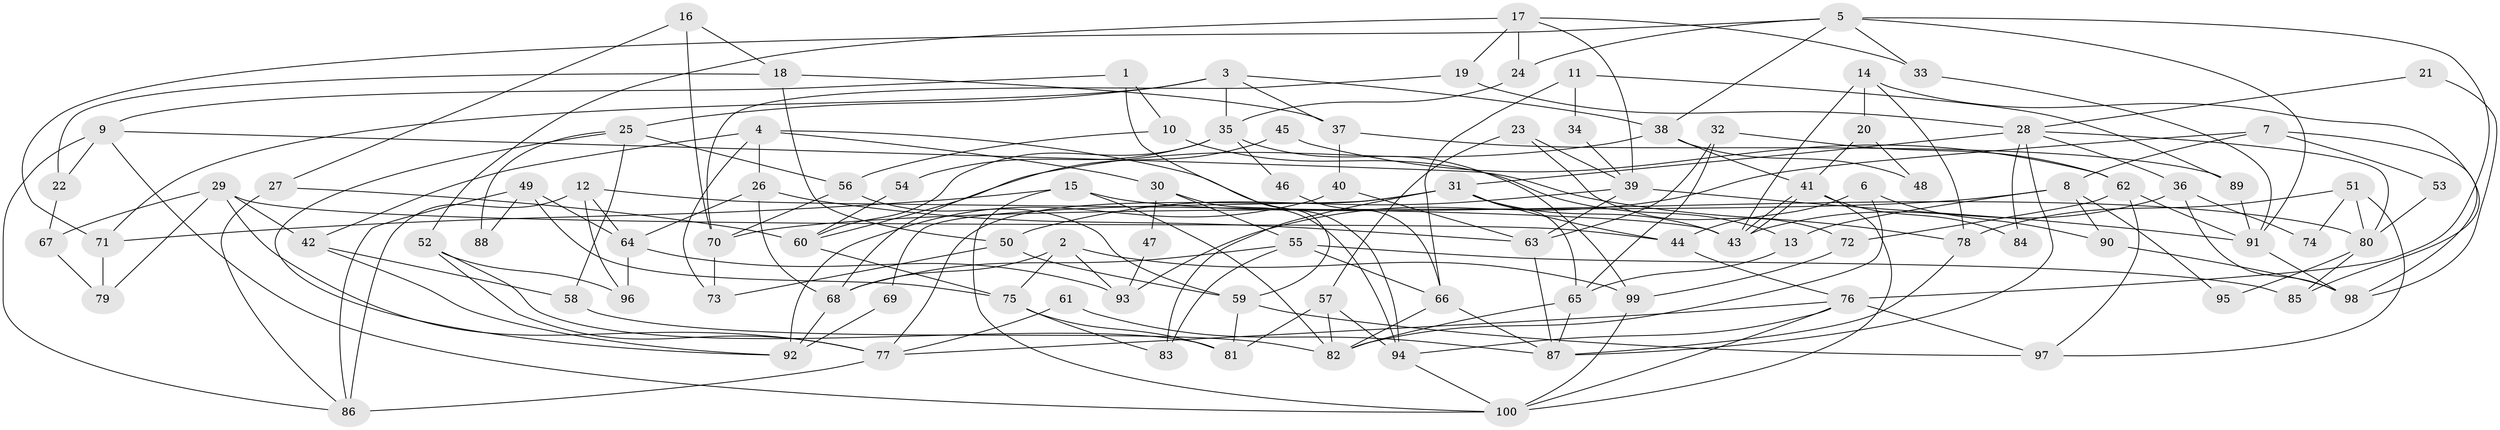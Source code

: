 // Generated by graph-tools (version 1.1) at 2025/38/02/21/25 10:38:59]
// undirected, 100 vertices, 200 edges
graph export_dot {
graph [start="1"]
  node [color=gray90,style=filled];
  1;
  2;
  3;
  4;
  5;
  6;
  7;
  8;
  9;
  10;
  11;
  12;
  13;
  14;
  15;
  16;
  17;
  18;
  19;
  20;
  21;
  22;
  23;
  24;
  25;
  26;
  27;
  28;
  29;
  30;
  31;
  32;
  33;
  34;
  35;
  36;
  37;
  38;
  39;
  40;
  41;
  42;
  43;
  44;
  45;
  46;
  47;
  48;
  49;
  50;
  51;
  52;
  53;
  54;
  55;
  56;
  57;
  58;
  59;
  60;
  61;
  62;
  63;
  64;
  65;
  66;
  67;
  68;
  69;
  70;
  71;
  72;
  73;
  74;
  75;
  76;
  77;
  78;
  79;
  80;
  81;
  82;
  83;
  84;
  85;
  86;
  87;
  88;
  89;
  90;
  91;
  92;
  93;
  94;
  95;
  96;
  97;
  98;
  99;
  100;
  1 -- 10;
  1 -- 9;
  1 -- 59;
  2 -- 68;
  2 -- 99;
  2 -- 75;
  2 -- 93;
  3 -- 35;
  3 -- 25;
  3 -- 37;
  3 -- 38;
  3 -- 71;
  4 -- 94;
  4 -- 30;
  4 -- 26;
  4 -- 42;
  4 -- 73;
  5 -- 71;
  5 -- 38;
  5 -- 24;
  5 -- 33;
  5 -- 76;
  5 -- 91;
  6 -- 44;
  6 -- 90;
  6 -- 82;
  7 -- 98;
  7 -- 93;
  7 -- 8;
  7 -- 53;
  8 -- 70;
  8 -- 13;
  8 -- 90;
  8 -- 95;
  9 -- 86;
  9 -- 100;
  9 -- 22;
  9 -- 78;
  10 -- 13;
  10 -- 56;
  11 -- 66;
  11 -- 89;
  11 -- 34;
  12 -- 86;
  12 -- 43;
  12 -- 64;
  12 -- 96;
  13 -- 65;
  14 -- 43;
  14 -- 78;
  14 -- 20;
  14 -- 85;
  15 -- 100;
  15 -- 80;
  15 -- 71;
  15 -- 82;
  16 -- 70;
  16 -- 27;
  16 -- 18;
  17 -- 33;
  17 -- 19;
  17 -- 24;
  17 -- 39;
  17 -- 52;
  18 -- 22;
  18 -- 37;
  18 -- 50;
  19 -- 28;
  19 -- 70;
  20 -- 41;
  20 -- 48;
  21 -- 28;
  21 -- 98;
  22 -- 67;
  23 -- 39;
  23 -- 57;
  23 -- 72;
  24 -- 35;
  25 -- 58;
  25 -- 92;
  25 -- 56;
  25 -- 88;
  26 -- 64;
  26 -- 63;
  26 -- 68;
  27 -- 86;
  27 -- 60;
  28 -- 31;
  28 -- 87;
  28 -- 36;
  28 -- 80;
  28 -- 84;
  29 -- 42;
  29 -- 44;
  29 -- 67;
  29 -- 77;
  29 -- 79;
  30 -- 94;
  30 -- 55;
  30 -- 47;
  31 -- 77;
  31 -- 65;
  31 -- 43;
  31 -- 44;
  31 -- 69;
  31 -- 83;
  32 -- 63;
  32 -- 65;
  32 -- 62;
  33 -- 91;
  34 -- 39;
  35 -- 99;
  35 -- 46;
  35 -- 54;
  35 -- 60;
  36 -- 43;
  36 -- 74;
  36 -- 98;
  37 -- 40;
  37 -- 89;
  38 -- 60;
  38 -- 41;
  38 -- 48;
  39 -- 50;
  39 -- 63;
  39 -- 91;
  40 -- 63;
  40 -- 92;
  41 -- 43;
  41 -- 43;
  41 -- 84;
  41 -- 100;
  42 -- 92;
  42 -- 58;
  44 -- 76;
  45 -- 68;
  45 -- 62;
  46 -- 66;
  47 -- 93;
  49 -- 75;
  49 -- 64;
  49 -- 86;
  49 -- 88;
  50 -- 59;
  50 -- 73;
  51 -- 78;
  51 -- 97;
  51 -- 74;
  51 -- 80;
  52 -- 77;
  52 -- 81;
  52 -- 96;
  53 -- 80;
  54 -- 60;
  55 -- 83;
  55 -- 85;
  55 -- 66;
  55 -- 68;
  56 -- 59;
  56 -- 70;
  57 -- 81;
  57 -- 82;
  57 -- 94;
  58 -- 82;
  59 -- 97;
  59 -- 81;
  60 -- 75;
  61 -- 77;
  61 -- 87;
  62 -- 91;
  62 -- 72;
  62 -- 97;
  63 -- 87;
  64 -- 96;
  64 -- 93;
  65 -- 82;
  65 -- 87;
  66 -- 82;
  66 -- 87;
  67 -- 79;
  68 -- 92;
  69 -- 92;
  70 -- 73;
  71 -- 79;
  72 -- 99;
  75 -- 81;
  75 -- 83;
  76 -- 100;
  76 -- 77;
  76 -- 94;
  76 -- 97;
  77 -- 86;
  78 -- 87;
  80 -- 85;
  80 -- 95;
  89 -- 91;
  90 -- 98;
  91 -- 98;
  94 -- 100;
  99 -- 100;
}
